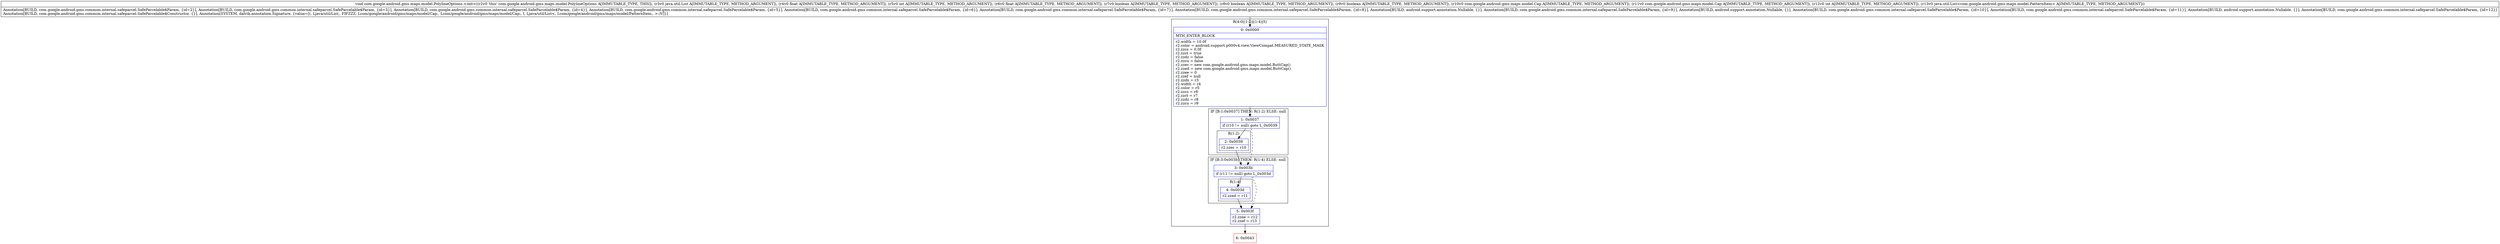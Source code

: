 digraph "CFG forcom.google.android.gms.maps.model.PolylineOptions.\<init\>(Ljava\/util\/List;FIFZZZLcom\/google\/android\/gms\/maps\/model\/Cap;Lcom\/google\/android\/gms\/maps\/model\/Cap;ILjava\/util\/List;)V" {
subgraph cluster_Region_97072080 {
label = "R(4:0|(1:2)|(1:4)|5)";
node [shape=record,color=blue];
Node_0 [shape=record,label="{0\:\ 0x0000|MTH_ENTER_BLOCK\l|r2.width = 10.0f\lr2.color = android.support.p000v4.view.ViewCompat.MEASURED_STATE_MASK\lr2.zzcs = 0.0f\lr2.zzct = true\lr2.zzdz = false\lr2.zzcu = false\lr2.zzec = new com.google.android.gms.maps.model.ButtCap()\lr2.zzed = new com.google.android.gms.maps.model.ButtCap()\lr2.zzee = 0\lr2.zzef = null\lr2.zzdx = r3\lr2.width = r4\lr2.color = r5\lr2.zzcs = r6\lr2.zzct = r7\lr2.zzdz = r8\lr2.zzcu = r9\l}"];
subgraph cluster_IfRegion_207376551 {
label = "IF [B:1:0x0037] THEN: R(1:2) ELSE: null";
node [shape=record,color=blue];
Node_1 [shape=record,label="{1\:\ 0x0037|if (r10 != null) goto L_0x0039\l}"];
subgraph cluster_Region_114494184 {
label = "R(1:2)";
node [shape=record,color=blue];
Node_2 [shape=record,label="{2\:\ 0x0039|r2.zzec = r10\l}"];
}
}
subgraph cluster_IfRegion_457261837 {
label = "IF [B:3:0x003b] THEN: R(1:4) ELSE: null";
node [shape=record,color=blue];
Node_3 [shape=record,label="{3\:\ 0x003b|if (r11 != null) goto L_0x003d\l}"];
subgraph cluster_Region_1465562118 {
label = "R(1:4)";
node [shape=record,color=blue];
Node_4 [shape=record,label="{4\:\ 0x003d|r2.zzed = r11\l}"];
}
}
Node_5 [shape=record,label="{5\:\ 0x003f|r2.zzee = r12\lr2.zzef = r13\l}"];
}
Node_6 [shape=record,color=red,label="{6\:\ 0x0043}"];
MethodNode[shape=record,label="{void com.google.android.gms.maps.model.PolylineOptions.\<init\>((r2v0 'this' com.google.android.gms.maps.model.PolylineOptions A[IMMUTABLE_TYPE, THIS]), (r3v0 java.util.List A[IMMUTABLE_TYPE, METHOD_ARGUMENT]), (r4v0 float A[IMMUTABLE_TYPE, METHOD_ARGUMENT]), (r5v0 int A[IMMUTABLE_TYPE, METHOD_ARGUMENT]), (r6v0 float A[IMMUTABLE_TYPE, METHOD_ARGUMENT]), (r7v0 boolean A[IMMUTABLE_TYPE, METHOD_ARGUMENT]), (r8v0 boolean A[IMMUTABLE_TYPE, METHOD_ARGUMENT]), (r9v0 boolean A[IMMUTABLE_TYPE, METHOD_ARGUMENT]), (r10v0 com.google.android.gms.maps.model.Cap A[IMMUTABLE_TYPE, METHOD_ARGUMENT]), (r11v0 com.google.android.gms.maps.model.Cap A[IMMUTABLE_TYPE, METHOD_ARGUMENT]), (r12v0 int A[IMMUTABLE_TYPE, METHOD_ARGUMENT]), (r13v0 java.util.List\<com.google.android.gms.maps.model.PatternItem\> A[IMMUTABLE_TYPE, METHOD_ARGUMENT]))  | Annotation[BUILD, com.google.android.gms.common.internal.safeparcel.SafeParcelable$Param, \{id=2\}], Annotation[BUILD, com.google.android.gms.common.internal.safeparcel.SafeParcelable$Param, \{id=3\}], Annotation[BUILD, com.google.android.gms.common.internal.safeparcel.SafeParcelable$Param, \{id=4\}], Annotation[BUILD, com.google.android.gms.common.internal.safeparcel.SafeParcelable$Param, \{id=5\}], Annotation[BUILD, com.google.android.gms.common.internal.safeparcel.SafeParcelable$Param, \{id=6\}], Annotation[BUILD, com.google.android.gms.common.internal.safeparcel.SafeParcelable$Param, \{id=7\}], Annotation[BUILD, com.google.android.gms.common.internal.safeparcel.SafeParcelable$Param, \{id=8\}], Annotation[BUILD, android.support.annotation.Nullable, \{\}], Annotation[BUILD, com.google.android.gms.common.internal.safeparcel.SafeParcelable$Param, \{id=9\}], Annotation[BUILD, android.support.annotation.Nullable, \{\}], Annotation[BUILD, com.google.android.gms.common.internal.safeparcel.SafeParcelable$Param, \{id=10\}], Annotation[BUILD, com.google.android.gms.common.internal.safeparcel.SafeParcelable$Param, \{id=11\}], Annotation[BUILD, android.support.annotation.Nullable, \{\}], Annotation[BUILD, com.google.android.gms.common.internal.safeparcel.SafeParcelable$Param, \{id=12\}]\lAnnotation[BUILD, com.google.android.gms.common.internal.safeparcel.SafeParcelable$Constructor, \{\}], Annotation[SYSTEM, dalvik.annotation.Signature, \{value=[(, Ljava\/util\/List;, FIFZZZ, Lcom\/google\/android\/gms\/maps\/model\/Cap;, Lcom\/google\/android\/gms\/maps\/model\/Cap;, I, Ljava\/util\/List\<, Lcom\/google\/android\/gms\/maps\/model\/PatternItem;, \>;)V]\}]\l}"];
MethodNode -> Node_0;
Node_0 -> Node_1;
Node_1 -> Node_2;
Node_1 -> Node_3[style=dashed];
Node_2 -> Node_3;
Node_3 -> Node_4;
Node_3 -> Node_5[style=dashed];
Node_4 -> Node_5;
Node_5 -> Node_6;
}

